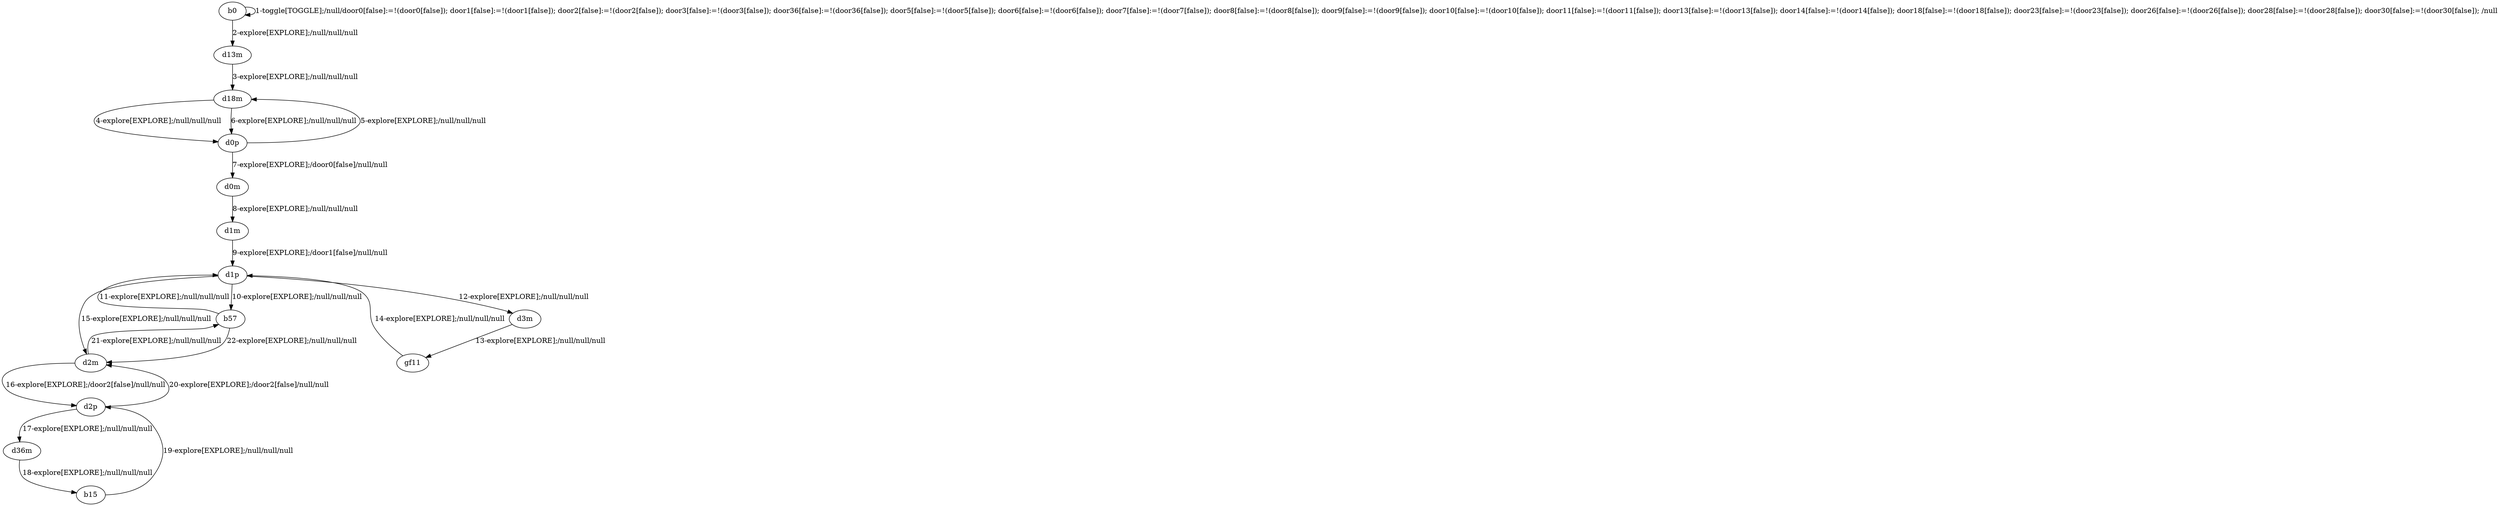 # Total number of goals covered by this test: 1
# b57 --> d2m

digraph g {
"b0" -> "b0" [label = "1-toggle[TOGGLE];/null/door0[false]:=!(door0[false]); door1[false]:=!(door1[false]); door2[false]:=!(door2[false]); door3[false]:=!(door3[false]); door36[false]:=!(door36[false]); door5[false]:=!(door5[false]); door6[false]:=!(door6[false]); door7[false]:=!(door7[false]); door8[false]:=!(door8[false]); door9[false]:=!(door9[false]); door10[false]:=!(door10[false]); door11[false]:=!(door11[false]); door13[false]:=!(door13[false]); door14[false]:=!(door14[false]); door18[false]:=!(door18[false]); door23[false]:=!(door23[false]); door26[false]:=!(door26[false]); door28[false]:=!(door28[false]); door30[false]:=!(door30[false]); /null"];
"b0" -> "d13m" [label = "2-explore[EXPLORE];/null/null/null"];
"d13m" -> "d18m" [label = "3-explore[EXPLORE];/null/null/null"];
"d18m" -> "d0p" [label = "4-explore[EXPLORE];/null/null/null"];
"d0p" -> "d18m" [label = "5-explore[EXPLORE];/null/null/null"];
"d18m" -> "d0p" [label = "6-explore[EXPLORE];/null/null/null"];
"d0p" -> "d0m" [label = "7-explore[EXPLORE];/door0[false]/null/null"];
"d0m" -> "d1m" [label = "8-explore[EXPLORE];/null/null/null"];
"d1m" -> "d1p" [label = "9-explore[EXPLORE];/door1[false]/null/null"];
"d1p" -> "b57" [label = "10-explore[EXPLORE];/null/null/null"];
"b57" -> "d1p" [label = "11-explore[EXPLORE];/null/null/null"];
"d1p" -> "d3m" [label = "12-explore[EXPLORE];/null/null/null"];
"d3m" -> "gf11" [label = "13-explore[EXPLORE];/null/null/null"];
"gf11" -> "d1p" [label = "14-explore[EXPLORE];/null/null/null"];
"d1p" -> "d2m" [label = "15-explore[EXPLORE];/null/null/null"];
"d2m" -> "d2p" [label = "16-explore[EXPLORE];/door2[false]/null/null"];
"d2p" -> "d36m" [label = "17-explore[EXPLORE];/null/null/null"];
"d36m" -> "b15" [label = "18-explore[EXPLORE];/null/null/null"];
"b15" -> "d2p" [label = "19-explore[EXPLORE];/null/null/null"];
"d2p" -> "d2m" [label = "20-explore[EXPLORE];/door2[false]/null/null"];
"d2m" -> "b57" [label = "21-explore[EXPLORE];/null/null/null"];
"b57" -> "d2m" [label = "22-explore[EXPLORE];/null/null/null"];
}